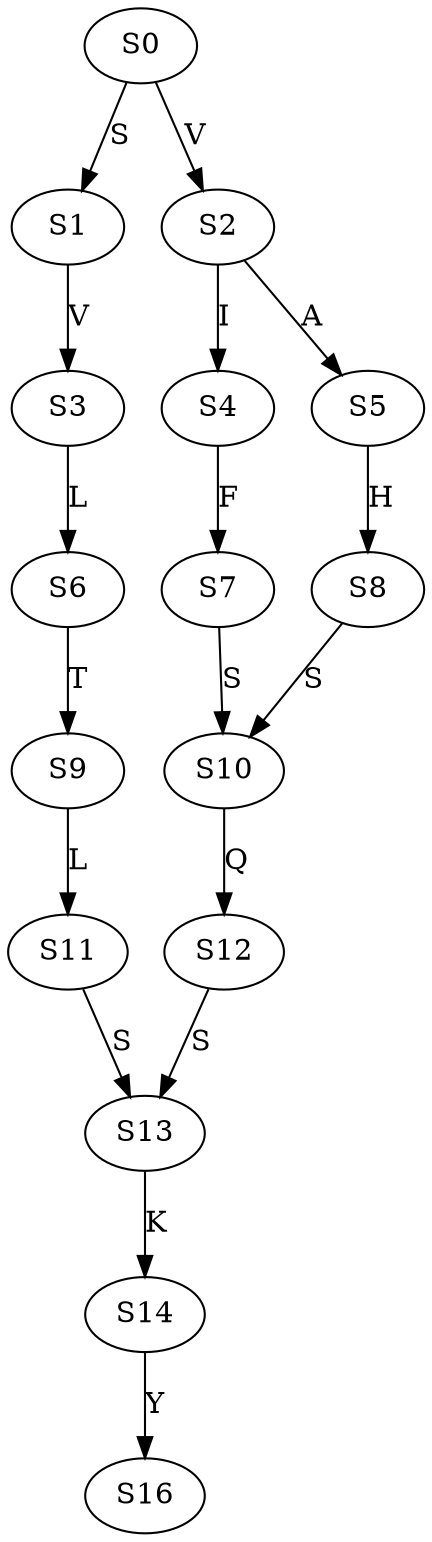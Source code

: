 strict digraph  {
	S0 -> S1 [ label = S ];
	S0 -> S2 [ label = V ];
	S1 -> S3 [ label = V ];
	S2 -> S4 [ label = I ];
	S2 -> S5 [ label = A ];
	S3 -> S6 [ label = L ];
	S4 -> S7 [ label = F ];
	S5 -> S8 [ label = H ];
	S6 -> S9 [ label = T ];
	S7 -> S10 [ label = S ];
	S8 -> S10 [ label = S ];
	S9 -> S11 [ label = L ];
	S10 -> S12 [ label = Q ];
	S11 -> S13 [ label = S ];
	S12 -> S13 [ label = S ];
	S13 -> S14 [ label = K ];
	S14 -> S16 [ label = Y ];
}
